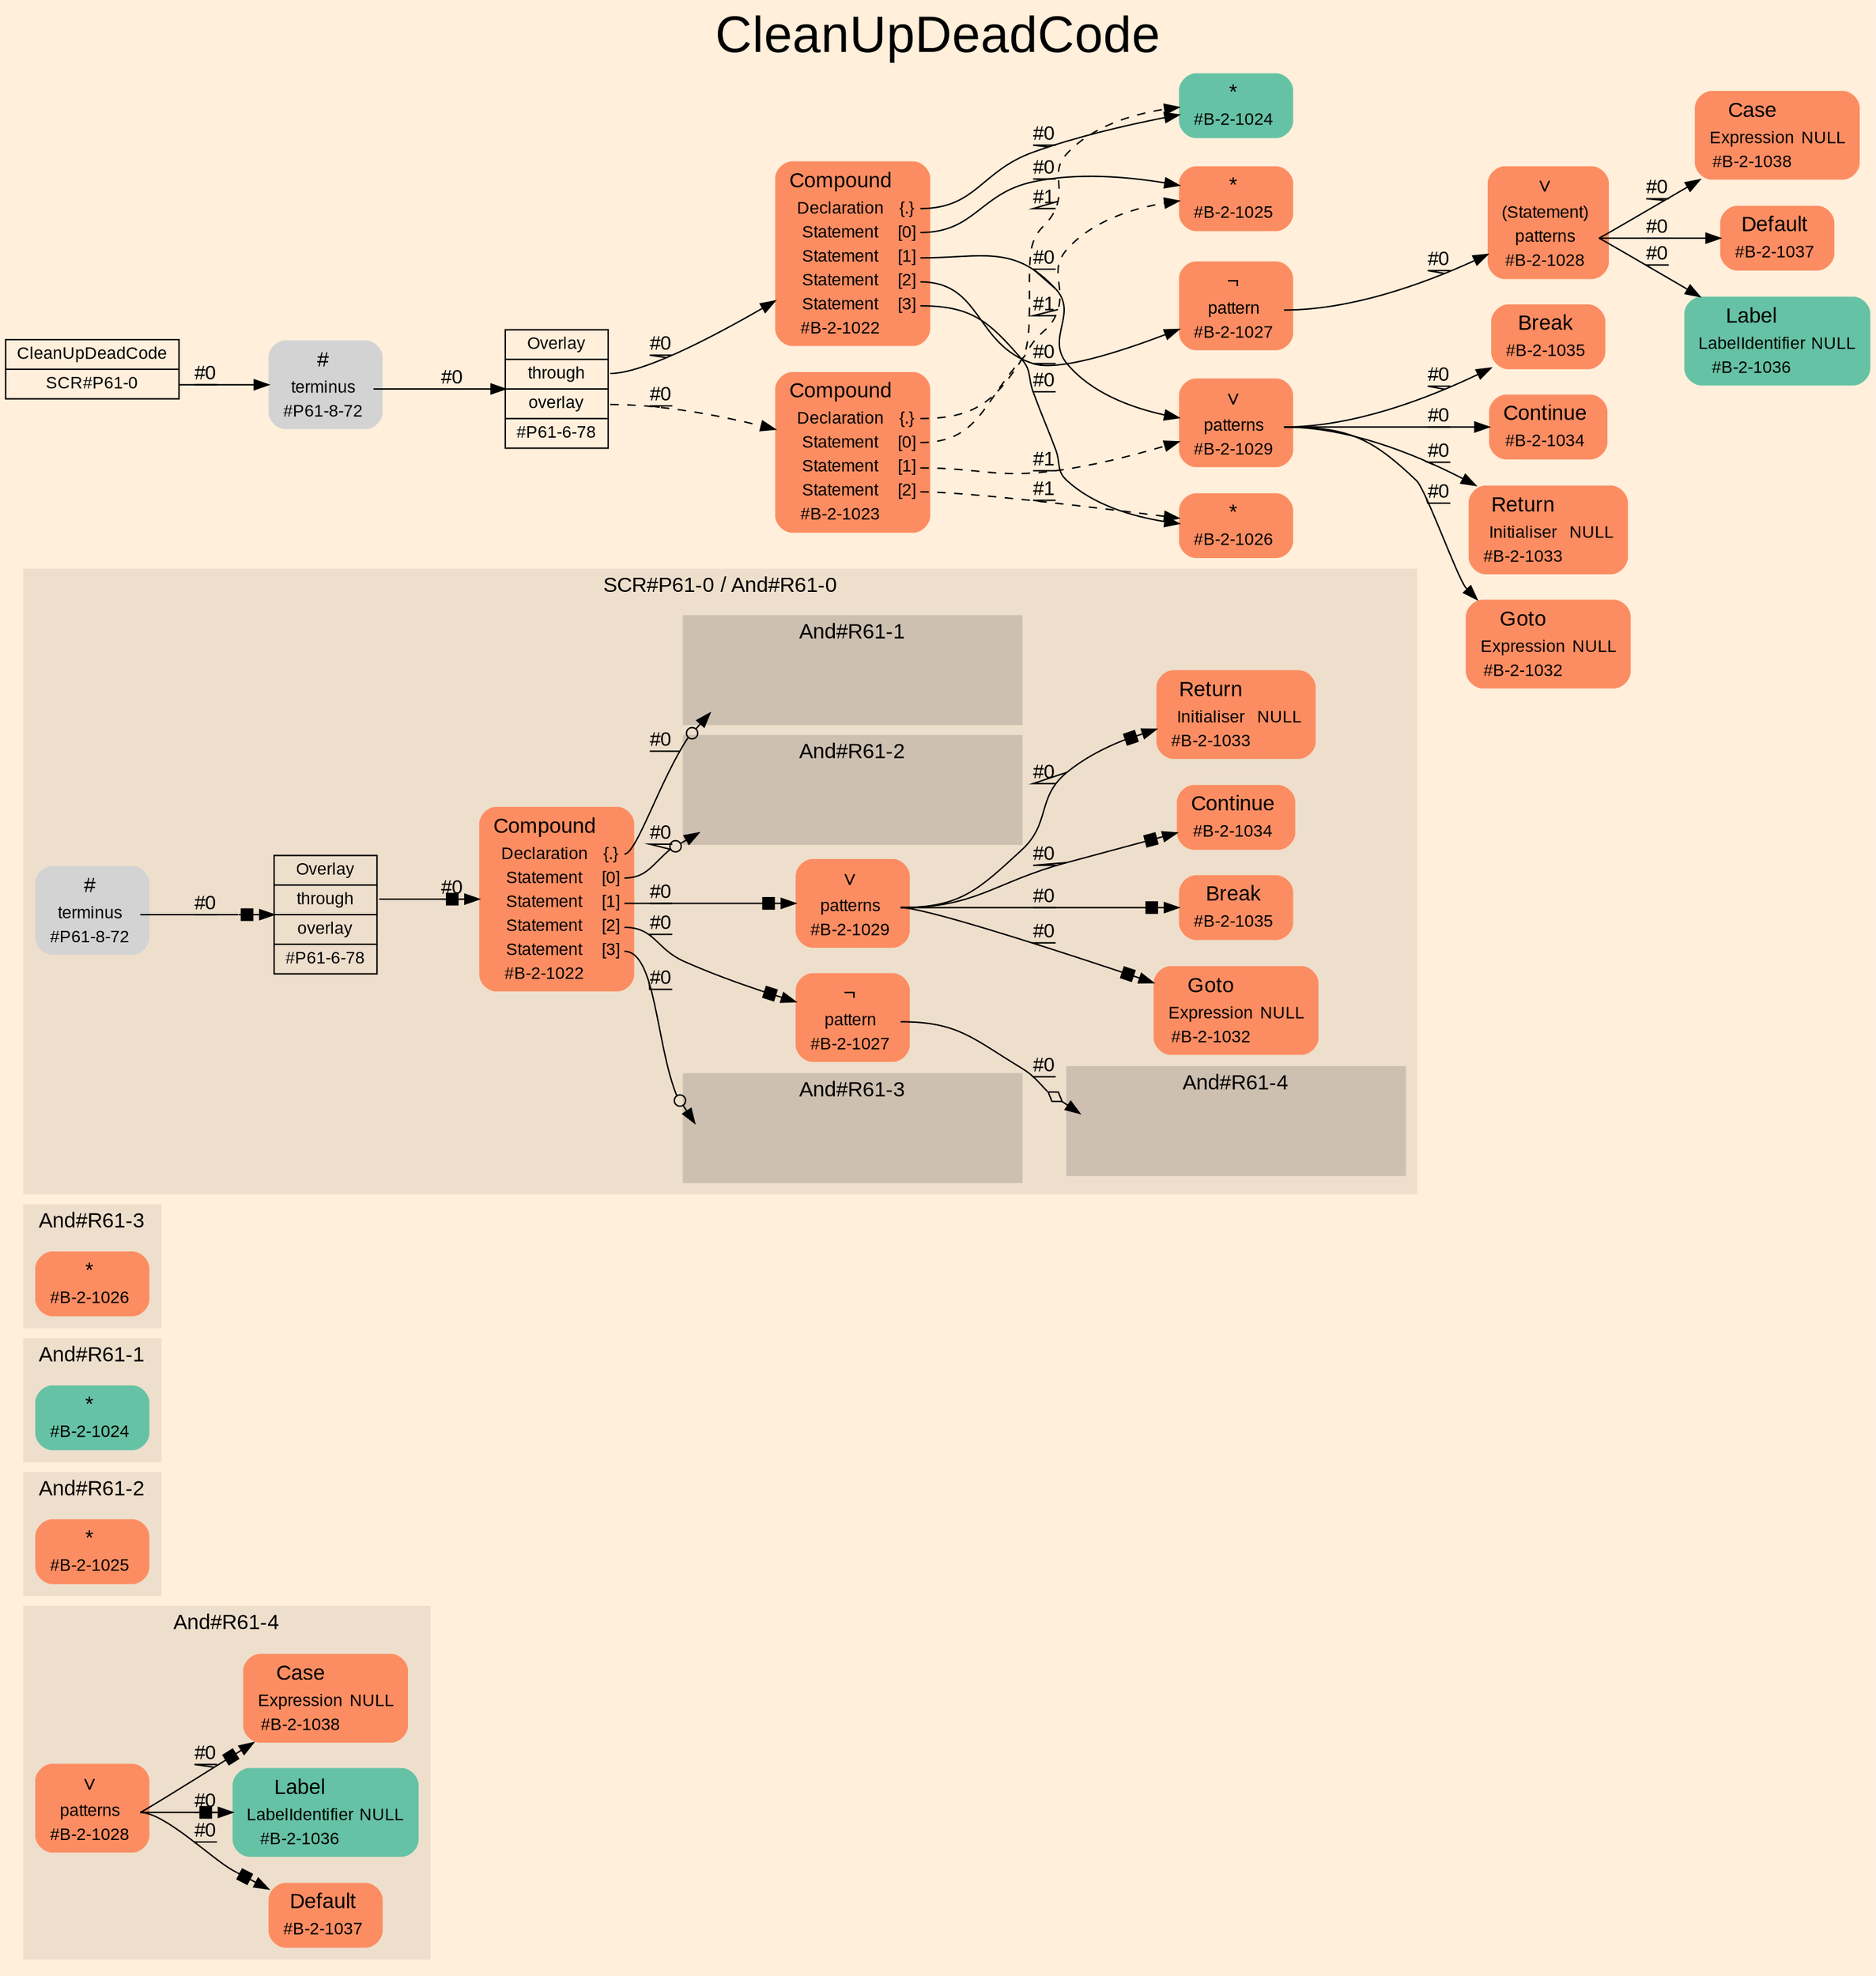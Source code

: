 digraph "CleanUpDeadCode" {
label = "CleanUpDeadCode"
labelloc = t
fontsize = "36"
graph [
    rankdir = "LR"
    ranksep = 0.3
    bgcolor = antiquewhite1
    color = black
    fontcolor = black
    fontname = "Arial"
];
node [
    fontname = "Arial"
];
edge [
    fontname = "Arial"
];

// -------------------- figure And#R61-4 --------------------
// -------- region And#R61-4 ----------
subgraph "clusterAnd#R61-4" {
    label = "And#R61-4"
    style = "filled"
    color = antiquewhite2
    fontsize = "15"
    // -------- block And#R61-4/#B-2-1028 ----------
    "And#R61-4/#B-2-1028" [
        shape = "plaintext"
        fillcolor = "/set28/2"
        label = <<TABLE BORDER="0" CELLBORDER="0" CELLSPACING="0">
         <TR><TD><FONT POINT-SIZE="15.0">∨</FONT></TD><TD></TD></TR>
         <TR><TD>patterns</TD><TD PORT="port0"></TD></TR>
         <TR><TD>#B-2-1028</TD><TD PORT="port1"></TD></TR>
        </TABLE>>
        style = "rounded,filled"
        fontsize = "12"
    ];
    
    "And#R61-4/#B-2-1028":port0 -> "And#R61-4/#B-2-1038" [
        arrowhead="normalnonebox"
        label = "#0"
        decorate = true
        color = black
        fontcolor = black
    ];
    
    "And#R61-4/#B-2-1028":port0 -> "And#R61-4/#B-2-1037" [
        arrowhead="normalnonebox"
        label = "#0"
        decorate = true
        color = black
        fontcolor = black
    ];
    
    "And#R61-4/#B-2-1028":port0 -> "And#R61-4/#B-2-1036" [
        arrowhead="normalnonebox"
        label = "#0"
        decorate = true
        color = black
        fontcolor = black
    ];
    
    // -------- block And#R61-4/#B-2-1036 ----------
    "And#R61-4/#B-2-1036" [
        shape = "plaintext"
        fillcolor = "/set28/1"
        label = <<TABLE BORDER="0" CELLBORDER="0" CELLSPACING="0">
         <TR><TD><FONT POINT-SIZE="15.0">Label</FONT></TD><TD></TD></TR>
         <TR><TD>LabelIdentifier</TD><TD PORT="port0">NULL</TD></TR>
         <TR><TD>#B-2-1036</TD><TD PORT="port1"></TD></TR>
        </TABLE>>
        style = "rounded,filled"
        fontsize = "12"
    ];
    
    // -------- block And#R61-4/#B-2-1037 ----------
    "And#R61-4/#B-2-1037" [
        shape = "plaintext"
        fillcolor = "/set28/2"
        label = <<TABLE BORDER="0" CELLBORDER="0" CELLSPACING="0">
         <TR><TD><FONT POINT-SIZE="15.0">Default</FONT></TD><TD></TD></TR>
         <TR><TD>#B-2-1037</TD><TD PORT="port0"></TD></TR>
        </TABLE>>
        style = "rounded,filled"
        fontsize = "12"
    ];
    
    // -------- block And#R61-4/#B-2-1038 ----------
    "And#R61-4/#B-2-1038" [
        shape = "plaintext"
        fillcolor = "/set28/2"
        label = <<TABLE BORDER="0" CELLBORDER="0" CELLSPACING="0">
         <TR><TD><FONT POINT-SIZE="15.0">Case</FONT></TD><TD></TD></TR>
         <TR><TD>Expression</TD><TD PORT="port0">NULL</TD></TR>
         <TR><TD>#B-2-1038</TD><TD PORT="port1"></TD></TR>
        </TABLE>>
        style = "rounded,filled"
        fontsize = "12"
    ];
    
}


// -------------------- figure And#R61-2 --------------------
// -------- region And#R61-2 ----------
subgraph "clusterAnd#R61-2" {
    label = "And#R61-2"
    style = "filled"
    color = antiquewhite2
    fontsize = "15"
    // -------- block And#R61-2/#B-2-1025 ----------
    "And#R61-2/#B-2-1025" [
        shape = "plaintext"
        fillcolor = "/set28/2"
        label = <<TABLE BORDER="0" CELLBORDER="0" CELLSPACING="0">
         <TR><TD><FONT POINT-SIZE="15.0">*</FONT></TD><TD></TD></TR>
         <TR><TD>#B-2-1025</TD><TD PORT="port0"></TD></TR>
        </TABLE>>
        style = "rounded,filled"
        fontsize = "12"
    ];
    
}


// -------------------- figure And#R61-1 --------------------
// -------- region And#R61-1 ----------
subgraph "clusterAnd#R61-1" {
    label = "And#R61-1"
    style = "filled"
    color = antiquewhite2
    fontsize = "15"
    // -------- block And#R61-1/#B-2-1024 ----------
    "And#R61-1/#B-2-1024" [
        shape = "plaintext"
        fillcolor = "/set28/1"
        label = <<TABLE BORDER="0" CELLBORDER="0" CELLSPACING="0">
         <TR><TD><FONT POINT-SIZE="15.0">*</FONT></TD><TD></TD></TR>
         <TR><TD>#B-2-1024</TD><TD PORT="port0"></TD></TR>
        </TABLE>>
        style = "rounded,filled"
        fontsize = "12"
    ];
    
}


// -------------------- figure And#R61-3 --------------------
// -------- region And#R61-3 ----------
subgraph "clusterAnd#R61-3" {
    label = "And#R61-3"
    style = "filled"
    color = antiquewhite2
    fontsize = "15"
    // -------- block And#R61-3/#B-2-1026 ----------
    "And#R61-3/#B-2-1026" [
        shape = "plaintext"
        fillcolor = "/set28/2"
        label = <<TABLE BORDER="0" CELLBORDER="0" CELLSPACING="0">
         <TR><TD><FONT POINT-SIZE="15.0">*</FONT></TD><TD></TD></TR>
         <TR><TD>#B-2-1026</TD><TD PORT="port0"></TD></TR>
        </TABLE>>
        style = "rounded,filled"
        fontsize = "12"
    ];
    
}


// -------------------- figure And#R61-0 --------------------
// -------- region And#R61-0 ----------
subgraph "clusterAnd#R61-0" {
    label = "SCR#P61-0 / And#R61-0"
    style = "filled"
    color = antiquewhite2
    fontsize = "15"
    // -------- block And#R61-0/#B-2-1022 ----------
    "And#R61-0/#B-2-1022" [
        shape = "plaintext"
        fillcolor = "/set28/2"
        label = <<TABLE BORDER="0" CELLBORDER="0" CELLSPACING="0">
         <TR><TD><FONT POINT-SIZE="15.0">Compound</FONT></TD><TD></TD></TR>
         <TR><TD>Declaration</TD><TD PORT="port0">{.}</TD></TR>
         <TR><TD>Statement</TD><TD PORT="port1">[0]</TD></TR>
         <TR><TD>Statement</TD><TD PORT="port2">[1]</TD></TR>
         <TR><TD>Statement</TD><TD PORT="port3">[2]</TD></TR>
         <TR><TD>Statement</TD><TD PORT="port4">[3]</TD></TR>
         <TR><TD>#B-2-1022</TD><TD PORT="port5"></TD></TR>
        </TABLE>>
        style = "rounded,filled"
        fontsize = "12"
    ];
    
    "And#R61-0/#B-2-1022":port0 -> "And#R61-0/And#R61-1/#B-2-1024" [
        arrowhead="normalnoneodot"
        label = "#0"
        decorate = true
        color = black
        fontcolor = black
    ];
    
    "And#R61-0/#B-2-1022":port1 -> "And#R61-0/And#R61-2/#B-2-1025" [
        arrowhead="normalnoneodot"
        label = "#0"
        decorate = true
        color = black
        fontcolor = black
    ];
    
    "And#R61-0/#B-2-1022":port2 -> "And#R61-0/#B-2-1029" [
        arrowhead="normalnonebox"
        label = "#0"
        decorate = true
        color = black
        fontcolor = black
    ];
    
    "And#R61-0/#B-2-1022":port3 -> "And#R61-0/#B-2-1027" [
        arrowhead="normalnonebox"
        label = "#0"
        decorate = true
        color = black
        fontcolor = black
    ];
    
    "And#R61-0/#B-2-1022":port4 -> "And#R61-0/And#R61-3/#B-2-1026" [
        arrowhead="normalnoneodot"
        label = "#0"
        decorate = true
        color = black
        fontcolor = black
    ];
    
    // -------- block And#R61-0/#B-2-1027 ----------
    "And#R61-0/#B-2-1027" [
        shape = "plaintext"
        fillcolor = "/set28/2"
        label = <<TABLE BORDER="0" CELLBORDER="0" CELLSPACING="0">
         <TR><TD><FONT POINT-SIZE="15.0">¬</FONT></TD><TD></TD></TR>
         <TR><TD>pattern</TD><TD PORT="port0"></TD></TR>
         <TR><TD>#B-2-1027</TD><TD PORT="port1"></TD></TR>
        </TABLE>>
        style = "rounded,filled"
        fontsize = "12"
    ];
    
    "And#R61-0/#B-2-1027":port0 -> "And#R61-0/And#R61-4/#B-2-1028" [
        arrowhead="normalnoneodiamond"
        label = "#0"
        decorate = true
        color = black
        fontcolor = black
    ];
    
    // -------- block And#R61-0/#B-2-1029 ----------
    "And#R61-0/#B-2-1029" [
        shape = "plaintext"
        fillcolor = "/set28/2"
        label = <<TABLE BORDER="0" CELLBORDER="0" CELLSPACING="0">
         <TR><TD><FONT POINT-SIZE="15.0">∨</FONT></TD><TD></TD></TR>
         <TR><TD>patterns</TD><TD PORT="port0"></TD></TR>
         <TR><TD>#B-2-1029</TD><TD PORT="port1"></TD></TR>
        </TABLE>>
        style = "rounded,filled"
        fontsize = "12"
    ];
    
    "And#R61-0/#B-2-1029":port0 -> "And#R61-0/#B-2-1035" [
        arrowhead="normalnonebox"
        label = "#0"
        decorate = true
        color = black
        fontcolor = black
    ];
    
    "And#R61-0/#B-2-1029":port0 -> "And#R61-0/#B-2-1034" [
        arrowhead="normalnonebox"
        label = "#0"
        decorate = true
        color = black
        fontcolor = black
    ];
    
    "And#R61-0/#B-2-1029":port0 -> "And#R61-0/#B-2-1033" [
        arrowhead="normalnonebox"
        label = "#0"
        decorate = true
        color = black
        fontcolor = black
    ];
    
    "And#R61-0/#B-2-1029":port0 -> "And#R61-0/#B-2-1032" [
        arrowhead="normalnonebox"
        label = "#0"
        decorate = true
        color = black
        fontcolor = black
    ];
    
    // -------- block And#R61-0/#B-2-1032 ----------
    "And#R61-0/#B-2-1032" [
        shape = "plaintext"
        fillcolor = "/set28/2"
        label = <<TABLE BORDER="0" CELLBORDER="0" CELLSPACING="0">
         <TR><TD><FONT POINT-SIZE="15.0">Goto</FONT></TD><TD></TD></TR>
         <TR><TD>Expression</TD><TD PORT="port0">NULL</TD></TR>
         <TR><TD>#B-2-1032</TD><TD PORT="port1"></TD></TR>
        </TABLE>>
        style = "rounded,filled"
        fontsize = "12"
    ];
    
    // -------- block And#R61-0/#B-2-1033 ----------
    "And#R61-0/#B-2-1033" [
        shape = "plaintext"
        fillcolor = "/set28/2"
        label = <<TABLE BORDER="0" CELLBORDER="0" CELLSPACING="0">
         <TR><TD><FONT POINT-SIZE="15.0">Return</FONT></TD><TD></TD></TR>
         <TR><TD>Initialiser</TD><TD PORT="port0">NULL</TD></TR>
         <TR><TD>#B-2-1033</TD><TD PORT="port1"></TD></TR>
        </TABLE>>
        style = "rounded,filled"
        fontsize = "12"
    ];
    
    // -------- block And#R61-0/#B-2-1034 ----------
    "And#R61-0/#B-2-1034" [
        shape = "plaintext"
        fillcolor = "/set28/2"
        label = <<TABLE BORDER="0" CELLBORDER="0" CELLSPACING="0">
         <TR><TD><FONT POINT-SIZE="15.0">Continue</FONT></TD><TD></TD></TR>
         <TR><TD>#B-2-1034</TD><TD PORT="port0"></TD></TR>
        </TABLE>>
        style = "rounded,filled"
        fontsize = "12"
    ];
    
    // -------- block And#R61-0/#B-2-1035 ----------
    "And#R61-0/#B-2-1035" [
        shape = "plaintext"
        fillcolor = "/set28/2"
        label = <<TABLE BORDER="0" CELLBORDER="0" CELLSPACING="0">
         <TR><TD><FONT POINT-SIZE="15.0">Break</FONT></TD><TD></TD></TR>
         <TR><TD>#B-2-1035</TD><TD PORT="port0"></TD></TR>
        </TABLE>>
        style = "rounded,filled"
        fontsize = "12"
    ];
    
    // -------- block And#R61-0/#P61-6-78 ----------
    "And#R61-0/#P61-6-78" [
        shape = "record"
        fillcolor = antiquewhite2
        label = "<fixed> Overlay | <port0> through | <port1> overlay | <port2> #P61-6-78"
        style = "filled"
        fontsize = "12"
        color = black
        fontcolor = black
    ];
    
    "And#R61-0/#P61-6-78":port0 -> "And#R61-0/#B-2-1022" [
        arrowhead="normalnonebox"
        label = "#0"
        decorate = true
        color = black
        fontcolor = black
    ];
    
    // -------- block And#R61-0/#P61-8-72 ----------
    "And#R61-0/#P61-8-72" [
        shape = "plaintext"
        label = <<TABLE BORDER="0" CELLBORDER="0" CELLSPACING="0">
         <TR><TD><FONT POINT-SIZE="15.0">#</FONT></TD><TD></TD></TR>
         <TR><TD>terminus</TD><TD PORT="port0"></TD></TR>
         <TR><TD>#P61-8-72</TD><TD PORT="port1"></TD></TR>
        </TABLE>>
        style = "rounded,filled"
        fontsize = "12"
    ];
    
    "And#R61-0/#P61-8-72":port0 -> "And#R61-0/#P61-6-78" [
        arrowhead="normalnonebox"
        label = "#0"
        decorate = true
        color = black
        fontcolor = black
    ];
    
    // -------- region And#R61-0/And#R61-1 ----------
    subgraph "clusterAnd#R61-0/And#R61-1" {
        label = "And#R61-1"
        style = "filled"
        color = antiquewhite3
        fontsize = "15"
        // -------- block And#R61-0/And#R61-1/#B-2-1024 ----------
        "And#R61-0/And#R61-1/#B-2-1024" [
            shape = "none"
            style = "invisible"
        ];
        
    }
    
    // -------- region And#R61-0/And#R61-2 ----------
    subgraph "clusterAnd#R61-0/And#R61-2" {
        label = "And#R61-2"
        style = "filled"
        color = antiquewhite3
        fontsize = "15"
        // -------- block And#R61-0/And#R61-2/#B-2-1025 ----------
        "And#R61-0/And#R61-2/#B-2-1025" [
            shape = "none"
            style = "invisible"
        ];
        
    }
    
    // -------- region And#R61-0/And#R61-3 ----------
    subgraph "clusterAnd#R61-0/And#R61-3" {
        label = "And#R61-3"
        style = "filled"
        color = antiquewhite3
        fontsize = "15"
        // -------- block And#R61-0/And#R61-3/#B-2-1026 ----------
        "And#R61-0/And#R61-3/#B-2-1026" [
            shape = "none"
            style = "invisible"
        ];
        
    }
    
    // -------- region And#R61-0/And#R61-4 ----------
    subgraph "clusterAnd#R61-0/And#R61-4" {
        label = "And#R61-4"
        style = "filled"
        color = antiquewhite3
        fontsize = "15"
        // -------- block And#R61-0/And#R61-4/#B-2-1028 ----------
        "And#R61-0/And#R61-4/#B-2-1028" [
            shape = "none"
            style = "invisible"
        ];
        
    }
    
}


// -------------------- transformation figure --------------------
// -------- block CR#P61-0 ----------
"CR#P61-0" [
    shape = "record"
    fillcolor = antiquewhite1
    label = "<fixed> CleanUpDeadCode | <port0> SCR#P61-0"
    style = "filled"
    fontsize = "12"
    color = black
    fontcolor = black
];

"CR#P61-0":port0 -> "#P61-8-72" [
    label = "#0"
    decorate = true
    color = black
    fontcolor = black
];

// -------- block #P61-8-72 ----------
"#P61-8-72" [
    shape = "plaintext"
    label = <<TABLE BORDER="0" CELLBORDER="0" CELLSPACING="0">
     <TR><TD><FONT POINT-SIZE="15.0">#</FONT></TD><TD></TD></TR>
     <TR><TD>terminus</TD><TD PORT="port0"></TD></TR>
     <TR><TD>#P61-8-72</TD><TD PORT="port1"></TD></TR>
    </TABLE>>
    style = "rounded,filled"
    fontsize = "12"
];

"#P61-8-72":port0 -> "#P61-6-78" [
    label = "#0"
    decorate = true
    color = black
    fontcolor = black
];

// -------- block #P61-6-78 ----------
"#P61-6-78" [
    shape = "record"
    fillcolor = antiquewhite1
    label = "<fixed> Overlay | <port0> through | <port1> overlay | <port2> #P61-6-78"
    style = "filled"
    fontsize = "12"
    color = black
    fontcolor = black
];

"#P61-6-78":port0 -> "#B-2-1022" [
    label = "#0"
    decorate = true
    color = black
    fontcolor = black
];

"#P61-6-78":port1 -> "#B-2-1023" [
    style="dashed"
    label = "#0"
    decorate = true
    color = black
    fontcolor = black
];

// -------- block #B-2-1022 ----------
"#B-2-1022" [
    shape = "plaintext"
    fillcolor = "/set28/2"
    label = <<TABLE BORDER="0" CELLBORDER="0" CELLSPACING="0">
     <TR><TD><FONT POINT-SIZE="15.0">Compound</FONT></TD><TD></TD></TR>
     <TR><TD>Declaration</TD><TD PORT="port0">{.}</TD></TR>
     <TR><TD>Statement</TD><TD PORT="port1">[0]</TD></TR>
     <TR><TD>Statement</TD><TD PORT="port2">[1]</TD></TR>
     <TR><TD>Statement</TD><TD PORT="port3">[2]</TD></TR>
     <TR><TD>Statement</TD><TD PORT="port4">[3]</TD></TR>
     <TR><TD>#B-2-1022</TD><TD PORT="port5"></TD></TR>
    </TABLE>>
    style = "rounded,filled"
    fontsize = "12"
];

"#B-2-1022":port0 -> "#B-2-1024" [
    label = "#0"
    decorate = true
    color = black
    fontcolor = black
];

"#B-2-1022":port1 -> "#B-2-1025" [
    label = "#0"
    decorate = true
    color = black
    fontcolor = black
];

"#B-2-1022":port2 -> "#B-2-1029" [
    label = "#0"
    decorate = true
    color = black
    fontcolor = black
];

"#B-2-1022":port3 -> "#B-2-1027" [
    label = "#0"
    decorate = true
    color = black
    fontcolor = black
];

"#B-2-1022":port4 -> "#B-2-1026" [
    label = "#0"
    decorate = true
    color = black
    fontcolor = black
];

// -------- block #B-2-1024 ----------
"#B-2-1024" [
    shape = "plaintext"
    fillcolor = "/set28/1"
    label = <<TABLE BORDER="0" CELLBORDER="0" CELLSPACING="0">
     <TR><TD><FONT POINT-SIZE="15.0">*</FONT></TD><TD></TD></TR>
     <TR><TD>#B-2-1024</TD><TD PORT="port0"></TD></TR>
    </TABLE>>
    style = "rounded,filled"
    fontsize = "12"
];

// -------- block #B-2-1025 ----------
"#B-2-1025" [
    shape = "plaintext"
    fillcolor = "/set28/2"
    label = <<TABLE BORDER="0" CELLBORDER="0" CELLSPACING="0">
     <TR><TD><FONT POINT-SIZE="15.0">*</FONT></TD><TD></TD></TR>
     <TR><TD>#B-2-1025</TD><TD PORT="port0"></TD></TR>
    </TABLE>>
    style = "rounded,filled"
    fontsize = "12"
];

// -------- block #B-2-1029 ----------
"#B-2-1029" [
    shape = "plaintext"
    fillcolor = "/set28/2"
    label = <<TABLE BORDER="0" CELLBORDER="0" CELLSPACING="0">
     <TR><TD><FONT POINT-SIZE="15.0">∨</FONT></TD><TD></TD></TR>
     <TR><TD>patterns</TD><TD PORT="port0"></TD></TR>
     <TR><TD>#B-2-1029</TD><TD PORT="port1"></TD></TR>
    </TABLE>>
    style = "rounded,filled"
    fontsize = "12"
];

"#B-2-1029":port0 -> "#B-2-1035" [
    label = "#0"
    decorate = true
    color = black
    fontcolor = black
];

"#B-2-1029":port0 -> "#B-2-1034" [
    label = "#0"
    decorate = true
    color = black
    fontcolor = black
];

"#B-2-1029":port0 -> "#B-2-1033" [
    label = "#0"
    decorate = true
    color = black
    fontcolor = black
];

"#B-2-1029":port0 -> "#B-2-1032" [
    label = "#0"
    decorate = true
    color = black
    fontcolor = black
];

// -------- block #B-2-1035 ----------
"#B-2-1035" [
    shape = "plaintext"
    fillcolor = "/set28/2"
    label = <<TABLE BORDER="0" CELLBORDER="0" CELLSPACING="0">
     <TR><TD><FONT POINT-SIZE="15.0">Break</FONT></TD><TD></TD></TR>
     <TR><TD>#B-2-1035</TD><TD PORT="port0"></TD></TR>
    </TABLE>>
    style = "rounded,filled"
    fontsize = "12"
];

// -------- block #B-2-1034 ----------
"#B-2-1034" [
    shape = "plaintext"
    fillcolor = "/set28/2"
    label = <<TABLE BORDER="0" CELLBORDER="0" CELLSPACING="0">
     <TR><TD><FONT POINT-SIZE="15.0">Continue</FONT></TD><TD></TD></TR>
     <TR><TD>#B-2-1034</TD><TD PORT="port0"></TD></TR>
    </TABLE>>
    style = "rounded,filled"
    fontsize = "12"
];

// -------- block #B-2-1033 ----------
"#B-2-1033" [
    shape = "plaintext"
    fillcolor = "/set28/2"
    label = <<TABLE BORDER="0" CELLBORDER="0" CELLSPACING="0">
     <TR><TD><FONT POINT-SIZE="15.0">Return</FONT></TD><TD></TD></TR>
     <TR><TD>Initialiser</TD><TD PORT="port0">NULL</TD></TR>
     <TR><TD>#B-2-1033</TD><TD PORT="port1"></TD></TR>
    </TABLE>>
    style = "rounded,filled"
    fontsize = "12"
];

// -------- block #B-2-1032 ----------
"#B-2-1032" [
    shape = "plaintext"
    fillcolor = "/set28/2"
    label = <<TABLE BORDER="0" CELLBORDER="0" CELLSPACING="0">
     <TR><TD><FONT POINT-SIZE="15.0">Goto</FONT></TD><TD></TD></TR>
     <TR><TD>Expression</TD><TD PORT="port0">NULL</TD></TR>
     <TR><TD>#B-2-1032</TD><TD PORT="port1"></TD></TR>
    </TABLE>>
    style = "rounded,filled"
    fontsize = "12"
];

// -------- block #B-2-1027 ----------
"#B-2-1027" [
    shape = "plaintext"
    fillcolor = "/set28/2"
    label = <<TABLE BORDER="0" CELLBORDER="0" CELLSPACING="0">
     <TR><TD><FONT POINT-SIZE="15.0">¬</FONT></TD><TD></TD></TR>
     <TR><TD>pattern</TD><TD PORT="port0"></TD></TR>
     <TR><TD>#B-2-1027</TD><TD PORT="port1"></TD></TR>
    </TABLE>>
    style = "rounded,filled"
    fontsize = "12"
];

"#B-2-1027":port0 -> "#B-2-1028" [
    label = "#0"
    decorate = true
    color = black
    fontcolor = black
];

// -------- block #B-2-1028 ----------
"#B-2-1028" [
    shape = "plaintext"
    fillcolor = "/set28/2"
    label = <<TABLE BORDER="0" CELLBORDER="0" CELLSPACING="0">
     <TR><TD><FONT POINT-SIZE="15.0">∨</FONT></TD><TD></TD></TR>
     <TR><TD>(Statement)</TD><TD PORT="port0"></TD></TR>
     <TR><TD>patterns</TD><TD PORT="port1"></TD></TR>
     <TR><TD>#B-2-1028</TD><TD PORT="port2"></TD></TR>
    </TABLE>>
    style = "rounded,filled"
    fontsize = "12"
];

"#B-2-1028":port1 -> "#B-2-1038" [
    label = "#0"
    decorate = true
    color = black
    fontcolor = black
];

"#B-2-1028":port1 -> "#B-2-1037" [
    label = "#0"
    decorate = true
    color = black
    fontcolor = black
];

"#B-2-1028":port1 -> "#B-2-1036" [
    label = "#0"
    decorate = true
    color = black
    fontcolor = black
];

// -------- block #B-2-1038 ----------
"#B-2-1038" [
    shape = "plaintext"
    fillcolor = "/set28/2"
    label = <<TABLE BORDER="0" CELLBORDER="0" CELLSPACING="0">
     <TR><TD><FONT POINT-SIZE="15.0">Case</FONT></TD><TD></TD></TR>
     <TR><TD>Expression</TD><TD PORT="port0">NULL</TD></TR>
     <TR><TD>#B-2-1038</TD><TD PORT="port1"></TD></TR>
    </TABLE>>
    style = "rounded,filled"
    fontsize = "12"
];

// -------- block #B-2-1037 ----------
"#B-2-1037" [
    shape = "plaintext"
    fillcolor = "/set28/2"
    label = <<TABLE BORDER="0" CELLBORDER="0" CELLSPACING="0">
     <TR><TD><FONT POINT-SIZE="15.0">Default</FONT></TD><TD></TD></TR>
     <TR><TD>#B-2-1037</TD><TD PORT="port0"></TD></TR>
    </TABLE>>
    style = "rounded,filled"
    fontsize = "12"
];

// -------- block #B-2-1036 ----------
"#B-2-1036" [
    shape = "plaintext"
    fillcolor = "/set28/1"
    label = <<TABLE BORDER="0" CELLBORDER="0" CELLSPACING="0">
     <TR><TD><FONT POINT-SIZE="15.0">Label</FONT></TD><TD></TD></TR>
     <TR><TD>LabelIdentifier</TD><TD PORT="port0">NULL</TD></TR>
     <TR><TD>#B-2-1036</TD><TD PORT="port1"></TD></TR>
    </TABLE>>
    style = "rounded,filled"
    fontsize = "12"
];

// -------- block #B-2-1026 ----------
"#B-2-1026" [
    shape = "plaintext"
    fillcolor = "/set28/2"
    label = <<TABLE BORDER="0" CELLBORDER="0" CELLSPACING="0">
     <TR><TD><FONT POINT-SIZE="15.0">*</FONT></TD><TD></TD></TR>
     <TR><TD>#B-2-1026</TD><TD PORT="port0"></TD></TR>
    </TABLE>>
    style = "rounded,filled"
    fontsize = "12"
];

// -------- block #B-2-1023 ----------
"#B-2-1023" [
    shape = "plaintext"
    fillcolor = "/set28/2"
    label = <<TABLE BORDER="0" CELLBORDER="0" CELLSPACING="0">
     <TR><TD><FONT POINT-SIZE="15.0">Compound</FONT></TD><TD></TD></TR>
     <TR><TD>Declaration</TD><TD PORT="port0">{.}</TD></TR>
     <TR><TD>Statement</TD><TD PORT="port1">[0]</TD></TR>
     <TR><TD>Statement</TD><TD PORT="port2">[1]</TD></TR>
     <TR><TD>Statement</TD><TD PORT="port3">[2]</TD></TR>
     <TR><TD>#B-2-1023</TD><TD PORT="port4"></TD></TR>
    </TABLE>>
    style = "rounded,filled"
    fontsize = "12"
];

"#B-2-1023":port0 -> "#B-2-1024" [
    style="dashed"
    label = "#1"
    decorate = true
    color = black
    fontcolor = black
];

"#B-2-1023":port1 -> "#B-2-1025" [
    style="dashed"
    label = "#1"
    decorate = true
    color = black
    fontcolor = black
];

"#B-2-1023":port2 -> "#B-2-1029" [
    style="dashed"
    label = "#1"
    decorate = true
    color = black
    fontcolor = black
];

"#B-2-1023":port3 -> "#B-2-1026" [
    style="dashed"
    label = "#1"
    decorate = true
    color = black
    fontcolor = black
];


}

